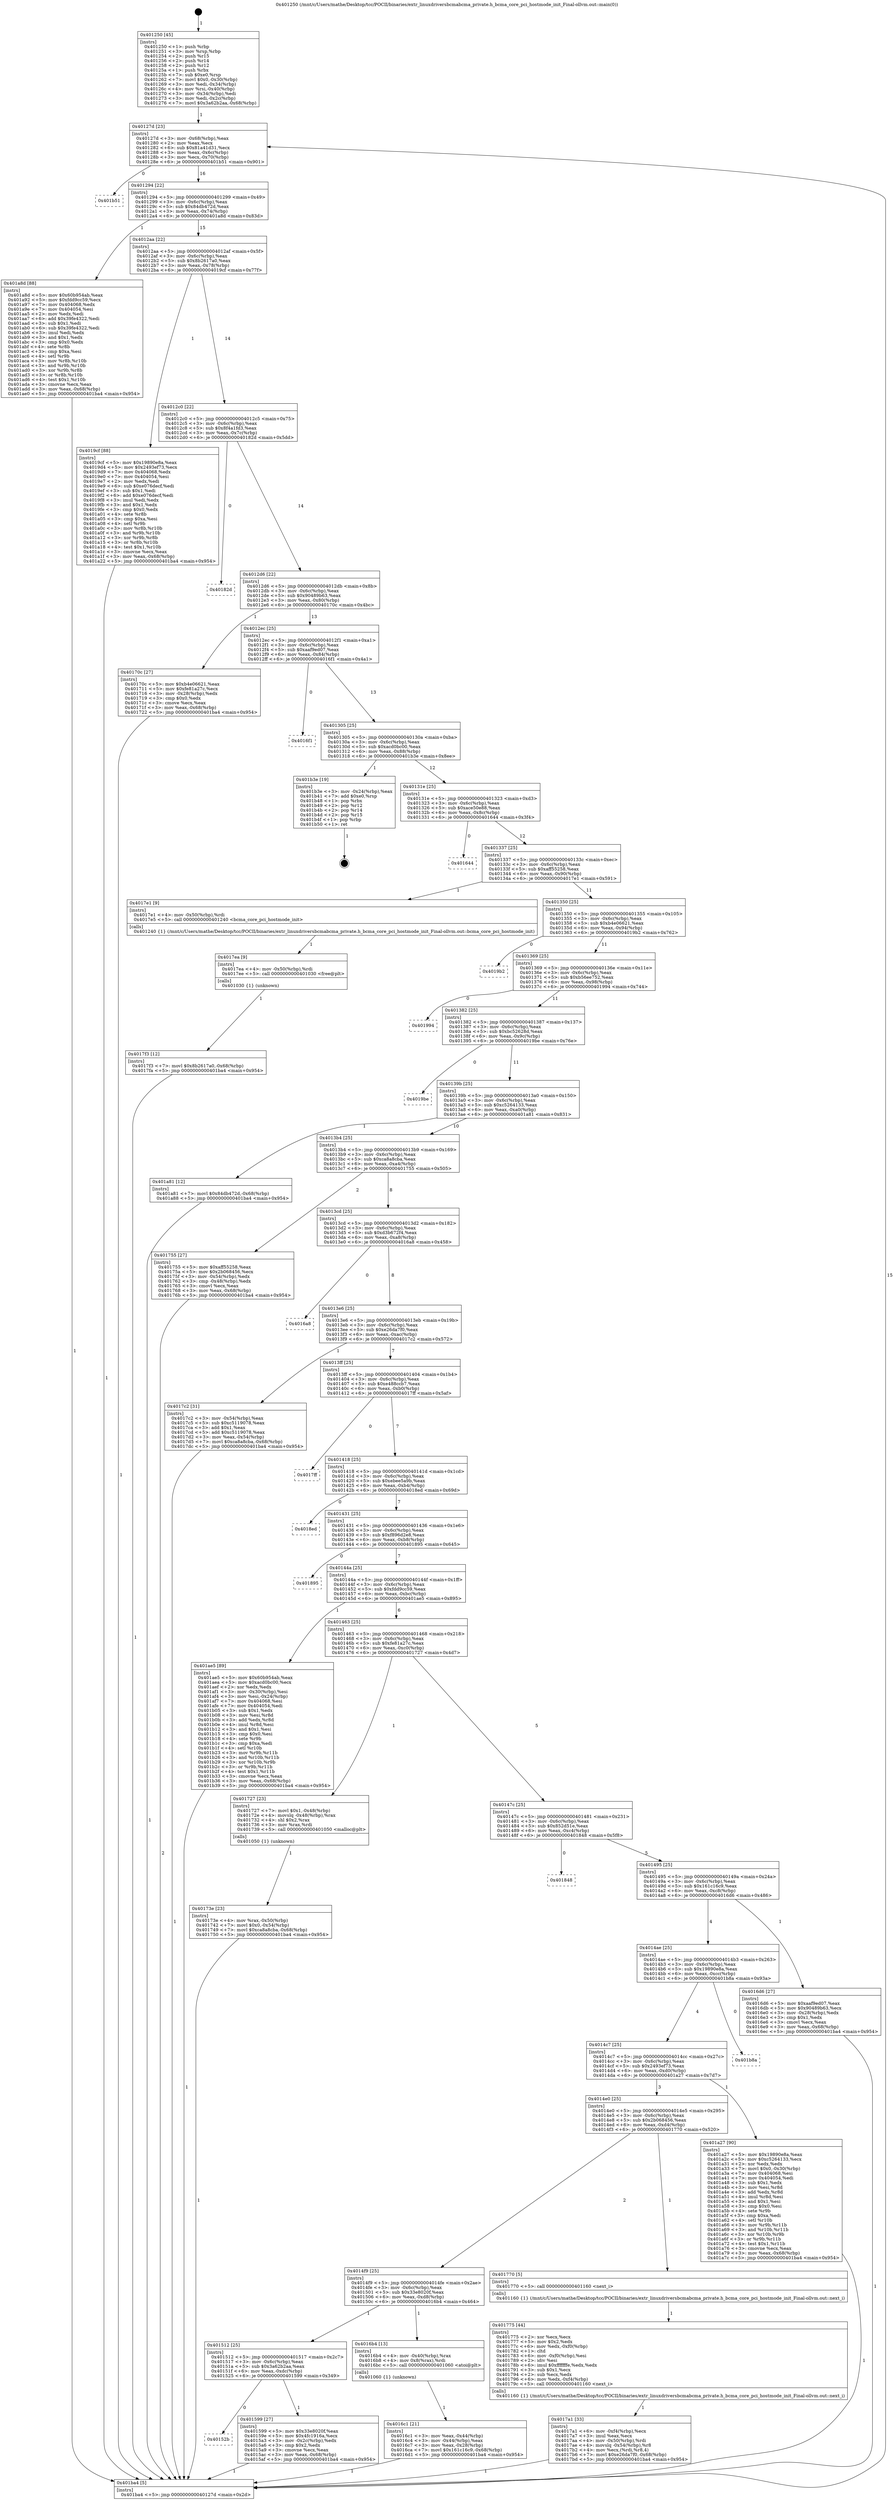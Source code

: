 digraph "0x401250" {
  label = "0x401250 (/mnt/c/Users/mathe/Desktop/tcc/POCII/binaries/extr_linuxdriversbcmabcma_private.h_bcma_core_pci_hostmode_init_Final-ollvm.out::main(0))"
  labelloc = "t"
  node[shape=record]

  Entry [label="",width=0.3,height=0.3,shape=circle,fillcolor=black,style=filled]
  "0x40127d" [label="{
     0x40127d [23]\l
     | [instrs]\l
     &nbsp;&nbsp;0x40127d \<+3\>: mov -0x68(%rbp),%eax\l
     &nbsp;&nbsp;0x401280 \<+2\>: mov %eax,%ecx\l
     &nbsp;&nbsp;0x401282 \<+6\>: sub $0x81a41d31,%ecx\l
     &nbsp;&nbsp;0x401288 \<+3\>: mov %eax,-0x6c(%rbp)\l
     &nbsp;&nbsp;0x40128b \<+3\>: mov %ecx,-0x70(%rbp)\l
     &nbsp;&nbsp;0x40128e \<+6\>: je 0000000000401b51 \<main+0x901\>\l
  }"]
  "0x401b51" [label="{
     0x401b51\l
  }", style=dashed]
  "0x401294" [label="{
     0x401294 [22]\l
     | [instrs]\l
     &nbsp;&nbsp;0x401294 \<+5\>: jmp 0000000000401299 \<main+0x49\>\l
     &nbsp;&nbsp;0x401299 \<+3\>: mov -0x6c(%rbp),%eax\l
     &nbsp;&nbsp;0x40129c \<+5\>: sub $0x84db472d,%eax\l
     &nbsp;&nbsp;0x4012a1 \<+3\>: mov %eax,-0x74(%rbp)\l
     &nbsp;&nbsp;0x4012a4 \<+6\>: je 0000000000401a8d \<main+0x83d\>\l
  }"]
  Exit [label="",width=0.3,height=0.3,shape=circle,fillcolor=black,style=filled,peripheries=2]
  "0x401a8d" [label="{
     0x401a8d [88]\l
     | [instrs]\l
     &nbsp;&nbsp;0x401a8d \<+5\>: mov $0x60b954ab,%eax\l
     &nbsp;&nbsp;0x401a92 \<+5\>: mov $0xfdd9cc59,%ecx\l
     &nbsp;&nbsp;0x401a97 \<+7\>: mov 0x404068,%edx\l
     &nbsp;&nbsp;0x401a9e \<+7\>: mov 0x404054,%esi\l
     &nbsp;&nbsp;0x401aa5 \<+2\>: mov %edx,%edi\l
     &nbsp;&nbsp;0x401aa7 \<+6\>: add $0x39fe4322,%edi\l
     &nbsp;&nbsp;0x401aad \<+3\>: sub $0x1,%edi\l
     &nbsp;&nbsp;0x401ab0 \<+6\>: sub $0x39fe4322,%edi\l
     &nbsp;&nbsp;0x401ab6 \<+3\>: imul %edi,%edx\l
     &nbsp;&nbsp;0x401ab9 \<+3\>: and $0x1,%edx\l
     &nbsp;&nbsp;0x401abc \<+3\>: cmp $0x0,%edx\l
     &nbsp;&nbsp;0x401abf \<+4\>: sete %r8b\l
     &nbsp;&nbsp;0x401ac3 \<+3\>: cmp $0xa,%esi\l
     &nbsp;&nbsp;0x401ac6 \<+4\>: setl %r9b\l
     &nbsp;&nbsp;0x401aca \<+3\>: mov %r8b,%r10b\l
     &nbsp;&nbsp;0x401acd \<+3\>: and %r9b,%r10b\l
     &nbsp;&nbsp;0x401ad0 \<+3\>: xor %r9b,%r8b\l
     &nbsp;&nbsp;0x401ad3 \<+3\>: or %r8b,%r10b\l
     &nbsp;&nbsp;0x401ad6 \<+4\>: test $0x1,%r10b\l
     &nbsp;&nbsp;0x401ada \<+3\>: cmovne %ecx,%eax\l
     &nbsp;&nbsp;0x401add \<+3\>: mov %eax,-0x68(%rbp)\l
     &nbsp;&nbsp;0x401ae0 \<+5\>: jmp 0000000000401ba4 \<main+0x954\>\l
  }"]
  "0x4012aa" [label="{
     0x4012aa [22]\l
     | [instrs]\l
     &nbsp;&nbsp;0x4012aa \<+5\>: jmp 00000000004012af \<main+0x5f\>\l
     &nbsp;&nbsp;0x4012af \<+3\>: mov -0x6c(%rbp),%eax\l
     &nbsp;&nbsp;0x4012b2 \<+5\>: sub $0x8b2617a0,%eax\l
     &nbsp;&nbsp;0x4012b7 \<+3\>: mov %eax,-0x78(%rbp)\l
     &nbsp;&nbsp;0x4012ba \<+6\>: je 00000000004019cf \<main+0x77f\>\l
  }"]
  "0x4017f3" [label="{
     0x4017f3 [12]\l
     | [instrs]\l
     &nbsp;&nbsp;0x4017f3 \<+7\>: movl $0x8b2617a0,-0x68(%rbp)\l
     &nbsp;&nbsp;0x4017fa \<+5\>: jmp 0000000000401ba4 \<main+0x954\>\l
  }"]
  "0x4019cf" [label="{
     0x4019cf [88]\l
     | [instrs]\l
     &nbsp;&nbsp;0x4019cf \<+5\>: mov $0x19890e8a,%eax\l
     &nbsp;&nbsp;0x4019d4 \<+5\>: mov $0x2493ef73,%ecx\l
     &nbsp;&nbsp;0x4019d9 \<+7\>: mov 0x404068,%edx\l
     &nbsp;&nbsp;0x4019e0 \<+7\>: mov 0x404054,%esi\l
     &nbsp;&nbsp;0x4019e7 \<+2\>: mov %edx,%edi\l
     &nbsp;&nbsp;0x4019e9 \<+6\>: sub $0xe076decf,%edi\l
     &nbsp;&nbsp;0x4019ef \<+3\>: sub $0x1,%edi\l
     &nbsp;&nbsp;0x4019f2 \<+6\>: add $0xe076decf,%edi\l
     &nbsp;&nbsp;0x4019f8 \<+3\>: imul %edi,%edx\l
     &nbsp;&nbsp;0x4019fb \<+3\>: and $0x1,%edx\l
     &nbsp;&nbsp;0x4019fe \<+3\>: cmp $0x0,%edx\l
     &nbsp;&nbsp;0x401a01 \<+4\>: sete %r8b\l
     &nbsp;&nbsp;0x401a05 \<+3\>: cmp $0xa,%esi\l
     &nbsp;&nbsp;0x401a08 \<+4\>: setl %r9b\l
     &nbsp;&nbsp;0x401a0c \<+3\>: mov %r8b,%r10b\l
     &nbsp;&nbsp;0x401a0f \<+3\>: and %r9b,%r10b\l
     &nbsp;&nbsp;0x401a12 \<+3\>: xor %r9b,%r8b\l
     &nbsp;&nbsp;0x401a15 \<+3\>: or %r8b,%r10b\l
     &nbsp;&nbsp;0x401a18 \<+4\>: test $0x1,%r10b\l
     &nbsp;&nbsp;0x401a1c \<+3\>: cmovne %ecx,%eax\l
     &nbsp;&nbsp;0x401a1f \<+3\>: mov %eax,-0x68(%rbp)\l
     &nbsp;&nbsp;0x401a22 \<+5\>: jmp 0000000000401ba4 \<main+0x954\>\l
  }"]
  "0x4012c0" [label="{
     0x4012c0 [22]\l
     | [instrs]\l
     &nbsp;&nbsp;0x4012c0 \<+5\>: jmp 00000000004012c5 \<main+0x75\>\l
     &nbsp;&nbsp;0x4012c5 \<+3\>: mov -0x6c(%rbp),%eax\l
     &nbsp;&nbsp;0x4012c8 \<+5\>: sub $0x8f4a1fd3,%eax\l
     &nbsp;&nbsp;0x4012cd \<+3\>: mov %eax,-0x7c(%rbp)\l
     &nbsp;&nbsp;0x4012d0 \<+6\>: je 000000000040182d \<main+0x5dd\>\l
  }"]
  "0x4017ea" [label="{
     0x4017ea [9]\l
     | [instrs]\l
     &nbsp;&nbsp;0x4017ea \<+4\>: mov -0x50(%rbp),%rdi\l
     &nbsp;&nbsp;0x4017ee \<+5\>: call 0000000000401030 \<free@plt\>\l
     | [calls]\l
     &nbsp;&nbsp;0x401030 \{1\} (unknown)\l
  }"]
  "0x40182d" [label="{
     0x40182d\l
  }", style=dashed]
  "0x4012d6" [label="{
     0x4012d6 [22]\l
     | [instrs]\l
     &nbsp;&nbsp;0x4012d6 \<+5\>: jmp 00000000004012db \<main+0x8b\>\l
     &nbsp;&nbsp;0x4012db \<+3\>: mov -0x6c(%rbp),%eax\l
     &nbsp;&nbsp;0x4012de \<+5\>: sub $0x90489b63,%eax\l
     &nbsp;&nbsp;0x4012e3 \<+3\>: mov %eax,-0x80(%rbp)\l
     &nbsp;&nbsp;0x4012e6 \<+6\>: je 000000000040170c \<main+0x4bc\>\l
  }"]
  "0x4017a1" [label="{
     0x4017a1 [33]\l
     | [instrs]\l
     &nbsp;&nbsp;0x4017a1 \<+6\>: mov -0xf4(%rbp),%ecx\l
     &nbsp;&nbsp;0x4017a7 \<+3\>: imul %eax,%ecx\l
     &nbsp;&nbsp;0x4017aa \<+4\>: mov -0x50(%rbp),%rdi\l
     &nbsp;&nbsp;0x4017ae \<+4\>: movslq -0x54(%rbp),%r8\l
     &nbsp;&nbsp;0x4017b2 \<+4\>: mov %ecx,(%rdi,%r8,4)\l
     &nbsp;&nbsp;0x4017b6 \<+7\>: movl $0xe26da7f0,-0x68(%rbp)\l
     &nbsp;&nbsp;0x4017bd \<+5\>: jmp 0000000000401ba4 \<main+0x954\>\l
  }"]
  "0x40170c" [label="{
     0x40170c [27]\l
     | [instrs]\l
     &nbsp;&nbsp;0x40170c \<+5\>: mov $0xb4e06621,%eax\l
     &nbsp;&nbsp;0x401711 \<+5\>: mov $0xfe81a27c,%ecx\l
     &nbsp;&nbsp;0x401716 \<+3\>: mov -0x28(%rbp),%edx\l
     &nbsp;&nbsp;0x401719 \<+3\>: cmp $0x0,%edx\l
     &nbsp;&nbsp;0x40171c \<+3\>: cmove %ecx,%eax\l
     &nbsp;&nbsp;0x40171f \<+3\>: mov %eax,-0x68(%rbp)\l
     &nbsp;&nbsp;0x401722 \<+5\>: jmp 0000000000401ba4 \<main+0x954\>\l
  }"]
  "0x4012ec" [label="{
     0x4012ec [25]\l
     | [instrs]\l
     &nbsp;&nbsp;0x4012ec \<+5\>: jmp 00000000004012f1 \<main+0xa1\>\l
     &nbsp;&nbsp;0x4012f1 \<+3\>: mov -0x6c(%rbp),%eax\l
     &nbsp;&nbsp;0x4012f4 \<+5\>: sub $0xaaf9ed07,%eax\l
     &nbsp;&nbsp;0x4012f9 \<+6\>: mov %eax,-0x84(%rbp)\l
     &nbsp;&nbsp;0x4012ff \<+6\>: je 00000000004016f1 \<main+0x4a1\>\l
  }"]
  "0x401775" [label="{
     0x401775 [44]\l
     | [instrs]\l
     &nbsp;&nbsp;0x401775 \<+2\>: xor %ecx,%ecx\l
     &nbsp;&nbsp;0x401777 \<+5\>: mov $0x2,%edx\l
     &nbsp;&nbsp;0x40177c \<+6\>: mov %edx,-0xf0(%rbp)\l
     &nbsp;&nbsp;0x401782 \<+1\>: cltd\l
     &nbsp;&nbsp;0x401783 \<+6\>: mov -0xf0(%rbp),%esi\l
     &nbsp;&nbsp;0x401789 \<+2\>: idiv %esi\l
     &nbsp;&nbsp;0x40178b \<+6\>: imul $0xfffffffe,%edx,%edx\l
     &nbsp;&nbsp;0x401791 \<+3\>: sub $0x1,%ecx\l
     &nbsp;&nbsp;0x401794 \<+2\>: sub %ecx,%edx\l
     &nbsp;&nbsp;0x401796 \<+6\>: mov %edx,-0xf4(%rbp)\l
     &nbsp;&nbsp;0x40179c \<+5\>: call 0000000000401160 \<next_i\>\l
     | [calls]\l
     &nbsp;&nbsp;0x401160 \{1\} (/mnt/c/Users/mathe/Desktop/tcc/POCII/binaries/extr_linuxdriversbcmabcma_private.h_bcma_core_pci_hostmode_init_Final-ollvm.out::next_i)\l
  }"]
  "0x4016f1" [label="{
     0x4016f1\l
  }", style=dashed]
  "0x401305" [label="{
     0x401305 [25]\l
     | [instrs]\l
     &nbsp;&nbsp;0x401305 \<+5\>: jmp 000000000040130a \<main+0xba\>\l
     &nbsp;&nbsp;0x40130a \<+3\>: mov -0x6c(%rbp),%eax\l
     &nbsp;&nbsp;0x40130d \<+5\>: sub $0xacd0bc00,%eax\l
     &nbsp;&nbsp;0x401312 \<+6\>: mov %eax,-0x88(%rbp)\l
     &nbsp;&nbsp;0x401318 \<+6\>: je 0000000000401b3e \<main+0x8ee\>\l
  }"]
  "0x40173e" [label="{
     0x40173e [23]\l
     | [instrs]\l
     &nbsp;&nbsp;0x40173e \<+4\>: mov %rax,-0x50(%rbp)\l
     &nbsp;&nbsp;0x401742 \<+7\>: movl $0x0,-0x54(%rbp)\l
     &nbsp;&nbsp;0x401749 \<+7\>: movl $0xca8a8cba,-0x68(%rbp)\l
     &nbsp;&nbsp;0x401750 \<+5\>: jmp 0000000000401ba4 \<main+0x954\>\l
  }"]
  "0x401b3e" [label="{
     0x401b3e [19]\l
     | [instrs]\l
     &nbsp;&nbsp;0x401b3e \<+3\>: mov -0x24(%rbp),%eax\l
     &nbsp;&nbsp;0x401b41 \<+7\>: add $0xe0,%rsp\l
     &nbsp;&nbsp;0x401b48 \<+1\>: pop %rbx\l
     &nbsp;&nbsp;0x401b49 \<+2\>: pop %r12\l
     &nbsp;&nbsp;0x401b4b \<+2\>: pop %r14\l
     &nbsp;&nbsp;0x401b4d \<+2\>: pop %r15\l
     &nbsp;&nbsp;0x401b4f \<+1\>: pop %rbp\l
     &nbsp;&nbsp;0x401b50 \<+1\>: ret\l
  }"]
  "0x40131e" [label="{
     0x40131e [25]\l
     | [instrs]\l
     &nbsp;&nbsp;0x40131e \<+5\>: jmp 0000000000401323 \<main+0xd3\>\l
     &nbsp;&nbsp;0x401323 \<+3\>: mov -0x6c(%rbp),%eax\l
     &nbsp;&nbsp;0x401326 \<+5\>: sub $0xace50e88,%eax\l
     &nbsp;&nbsp;0x40132b \<+6\>: mov %eax,-0x8c(%rbp)\l
     &nbsp;&nbsp;0x401331 \<+6\>: je 0000000000401644 \<main+0x3f4\>\l
  }"]
  "0x4016c1" [label="{
     0x4016c1 [21]\l
     | [instrs]\l
     &nbsp;&nbsp;0x4016c1 \<+3\>: mov %eax,-0x44(%rbp)\l
     &nbsp;&nbsp;0x4016c4 \<+3\>: mov -0x44(%rbp),%eax\l
     &nbsp;&nbsp;0x4016c7 \<+3\>: mov %eax,-0x28(%rbp)\l
     &nbsp;&nbsp;0x4016ca \<+7\>: movl $0x161c16c9,-0x68(%rbp)\l
     &nbsp;&nbsp;0x4016d1 \<+5\>: jmp 0000000000401ba4 \<main+0x954\>\l
  }"]
  "0x401644" [label="{
     0x401644\l
  }", style=dashed]
  "0x401337" [label="{
     0x401337 [25]\l
     | [instrs]\l
     &nbsp;&nbsp;0x401337 \<+5\>: jmp 000000000040133c \<main+0xec\>\l
     &nbsp;&nbsp;0x40133c \<+3\>: mov -0x6c(%rbp),%eax\l
     &nbsp;&nbsp;0x40133f \<+5\>: sub $0xaff55258,%eax\l
     &nbsp;&nbsp;0x401344 \<+6\>: mov %eax,-0x90(%rbp)\l
     &nbsp;&nbsp;0x40134a \<+6\>: je 00000000004017e1 \<main+0x591\>\l
  }"]
  "0x401250" [label="{
     0x401250 [45]\l
     | [instrs]\l
     &nbsp;&nbsp;0x401250 \<+1\>: push %rbp\l
     &nbsp;&nbsp;0x401251 \<+3\>: mov %rsp,%rbp\l
     &nbsp;&nbsp;0x401254 \<+2\>: push %r15\l
     &nbsp;&nbsp;0x401256 \<+2\>: push %r14\l
     &nbsp;&nbsp;0x401258 \<+2\>: push %r12\l
     &nbsp;&nbsp;0x40125a \<+1\>: push %rbx\l
     &nbsp;&nbsp;0x40125b \<+7\>: sub $0xe0,%rsp\l
     &nbsp;&nbsp;0x401262 \<+7\>: movl $0x0,-0x30(%rbp)\l
     &nbsp;&nbsp;0x401269 \<+3\>: mov %edi,-0x34(%rbp)\l
     &nbsp;&nbsp;0x40126c \<+4\>: mov %rsi,-0x40(%rbp)\l
     &nbsp;&nbsp;0x401270 \<+3\>: mov -0x34(%rbp),%edi\l
     &nbsp;&nbsp;0x401273 \<+3\>: mov %edi,-0x2c(%rbp)\l
     &nbsp;&nbsp;0x401276 \<+7\>: movl $0x3a62b2aa,-0x68(%rbp)\l
  }"]
  "0x4017e1" [label="{
     0x4017e1 [9]\l
     | [instrs]\l
     &nbsp;&nbsp;0x4017e1 \<+4\>: mov -0x50(%rbp),%rdi\l
     &nbsp;&nbsp;0x4017e5 \<+5\>: call 0000000000401240 \<bcma_core_pci_hostmode_init\>\l
     | [calls]\l
     &nbsp;&nbsp;0x401240 \{1\} (/mnt/c/Users/mathe/Desktop/tcc/POCII/binaries/extr_linuxdriversbcmabcma_private.h_bcma_core_pci_hostmode_init_Final-ollvm.out::bcma_core_pci_hostmode_init)\l
  }"]
  "0x401350" [label="{
     0x401350 [25]\l
     | [instrs]\l
     &nbsp;&nbsp;0x401350 \<+5\>: jmp 0000000000401355 \<main+0x105\>\l
     &nbsp;&nbsp;0x401355 \<+3\>: mov -0x6c(%rbp),%eax\l
     &nbsp;&nbsp;0x401358 \<+5\>: sub $0xb4e06621,%eax\l
     &nbsp;&nbsp;0x40135d \<+6\>: mov %eax,-0x94(%rbp)\l
     &nbsp;&nbsp;0x401363 \<+6\>: je 00000000004019b2 \<main+0x762\>\l
  }"]
  "0x401ba4" [label="{
     0x401ba4 [5]\l
     | [instrs]\l
     &nbsp;&nbsp;0x401ba4 \<+5\>: jmp 000000000040127d \<main+0x2d\>\l
  }"]
  "0x4019b2" [label="{
     0x4019b2\l
  }", style=dashed]
  "0x401369" [label="{
     0x401369 [25]\l
     | [instrs]\l
     &nbsp;&nbsp;0x401369 \<+5\>: jmp 000000000040136e \<main+0x11e\>\l
     &nbsp;&nbsp;0x40136e \<+3\>: mov -0x6c(%rbp),%eax\l
     &nbsp;&nbsp;0x401371 \<+5\>: sub $0xb56ee752,%eax\l
     &nbsp;&nbsp;0x401376 \<+6\>: mov %eax,-0x98(%rbp)\l
     &nbsp;&nbsp;0x40137c \<+6\>: je 0000000000401994 \<main+0x744\>\l
  }"]
  "0x40152b" [label="{
     0x40152b\l
  }", style=dashed]
  "0x401994" [label="{
     0x401994\l
  }", style=dashed]
  "0x401382" [label="{
     0x401382 [25]\l
     | [instrs]\l
     &nbsp;&nbsp;0x401382 \<+5\>: jmp 0000000000401387 \<main+0x137\>\l
     &nbsp;&nbsp;0x401387 \<+3\>: mov -0x6c(%rbp),%eax\l
     &nbsp;&nbsp;0x40138a \<+5\>: sub $0xbc52628d,%eax\l
     &nbsp;&nbsp;0x40138f \<+6\>: mov %eax,-0x9c(%rbp)\l
     &nbsp;&nbsp;0x401395 \<+6\>: je 00000000004019be \<main+0x76e\>\l
  }"]
  "0x401599" [label="{
     0x401599 [27]\l
     | [instrs]\l
     &nbsp;&nbsp;0x401599 \<+5\>: mov $0x33e8020f,%eax\l
     &nbsp;&nbsp;0x40159e \<+5\>: mov $0x4fc1916a,%ecx\l
     &nbsp;&nbsp;0x4015a3 \<+3\>: mov -0x2c(%rbp),%edx\l
     &nbsp;&nbsp;0x4015a6 \<+3\>: cmp $0x2,%edx\l
     &nbsp;&nbsp;0x4015a9 \<+3\>: cmovne %ecx,%eax\l
     &nbsp;&nbsp;0x4015ac \<+3\>: mov %eax,-0x68(%rbp)\l
     &nbsp;&nbsp;0x4015af \<+5\>: jmp 0000000000401ba4 \<main+0x954\>\l
  }"]
  "0x4019be" [label="{
     0x4019be\l
  }", style=dashed]
  "0x40139b" [label="{
     0x40139b [25]\l
     | [instrs]\l
     &nbsp;&nbsp;0x40139b \<+5\>: jmp 00000000004013a0 \<main+0x150\>\l
     &nbsp;&nbsp;0x4013a0 \<+3\>: mov -0x6c(%rbp),%eax\l
     &nbsp;&nbsp;0x4013a3 \<+5\>: sub $0xc5264133,%eax\l
     &nbsp;&nbsp;0x4013a8 \<+6\>: mov %eax,-0xa0(%rbp)\l
     &nbsp;&nbsp;0x4013ae \<+6\>: je 0000000000401a81 \<main+0x831\>\l
  }"]
  "0x401512" [label="{
     0x401512 [25]\l
     | [instrs]\l
     &nbsp;&nbsp;0x401512 \<+5\>: jmp 0000000000401517 \<main+0x2c7\>\l
     &nbsp;&nbsp;0x401517 \<+3\>: mov -0x6c(%rbp),%eax\l
     &nbsp;&nbsp;0x40151a \<+5\>: sub $0x3a62b2aa,%eax\l
     &nbsp;&nbsp;0x40151f \<+6\>: mov %eax,-0xdc(%rbp)\l
     &nbsp;&nbsp;0x401525 \<+6\>: je 0000000000401599 \<main+0x349\>\l
  }"]
  "0x401a81" [label="{
     0x401a81 [12]\l
     | [instrs]\l
     &nbsp;&nbsp;0x401a81 \<+7\>: movl $0x84db472d,-0x68(%rbp)\l
     &nbsp;&nbsp;0x401a88 \<+5\>: jmp 0000000000401ba4 \<main+0x954\>\l
  }"]
  "0x4013b4" [label="{
     0x4013b4 [25]\l
     | [instrs]\l
     &nbsp;&nbsp;0x4013b4 \<+5\>: jmp 00000000004013b9 \<main+0x169\>\l
     &nbsp;&nbsp;0x4013b9 \<+3\>: mov -0x6c(%rbp),%eax\l
     &nbsp;&nbsp;0x4013bc \<+5\>: sub $0xca8a8cba,%eax\l
     &nbsp;&nbsp;0x4013c1 \<+6\>: mov %eax,-0xa4(%rbp)\l
     &nbsp;&nbsp;0x4013c7 \<+6\>: je 0000000000401755 \<main+0x505\>\l
  }"]
  "0x4016b4" [label="{
     0x4016b4 [13]\l
     | [instrs]\l
     &nbsp;&nbsp;0x4016b4 \<+4\>: mov -0x40(%rbp),%rax\l
     &nbsp;&nbsp;0x4016b8 \<+4\>: mov 0x8(%rax),%rdi\l
     &nbsp;&nbsp;0x4016bc \<+5\>: call 0000000000401060 \<atoi@plt\>\l
     | [calls]\l
     &nbsp;&nbsp;0x401060 \{1\} (unknown)\l
  }"]
  "0x401755" [label="{
     0x401755 [27]\l
     | [instrs]\l
     &nbsp;&nbsp;0x401755 \<+5\>: mov $0xaff55258,%eax\l
     &nbsp;&nbsp;0x40175a \<+5\>: mov $0x2b068456,%ecx\l
     &nbsp;&nbsp;0x40175f \<+3\>: mov -0x54(%rbp),%edx\l
     &nbsp;&nbsp;0x401762 \<+3\>: cmp -0x48(%rbp),%edx\l
     &nbsp;&nbsp;0x401765 \<+3\>: cmovl %ecx,%eax\l
     &nbsp;&nbsp;0x401768 \<+3\>: mov %eax,-0x68(%rbp)\l
     &nbsp;&nbsp;0x40176b \<+5\>: jmp 0000000000401ba4 \<main+0x954\>\l
  }"]
  "0x4013cd" [label="{
     0x4013cd [25]\l
     | [instrs]\l
     &nbsp;&nbsp;0x4013cd \<+5\>: jmp 00000000004013d2 \<main+0x182\>\l
     &nbsp;&nbsp;0x4013d2 \<+3\>: mov -0x6c(%rbp),%eax\l
     &nbsp;&nbsp;0x4013d5 \<+5\>: sub $0xd3b672f4,%eax\l
     &nbsp;&nbsp;0x4013da \<+6\>: mov %eax,-0xa8(%rbp)\l
     &nbsp;&nbsp;0x4013e0 \<+6\>: je 00000000004016a8 \<main+0x458\>\l
  }"]
  "0x4014f9" [label="{
     0x4014f9 [25]\l
     | [instrs]\l
     &nbsp;&nbsp;0x4014f9 \<+5\>: jmp 00000000004014fe \<main+0x2ae\>\l
     &nbsp;&nbsp;0x4014fe \<+3\>: mov -0x6c(%rbp),%eax\l
     &nbsp;&nbsp;0x401501 \<+5\>: sub $0x33e8020f,%eax\l
     &nbsp;&nbsp;0x401506 \<+6\>: mov %eax,-0xd8(%rbp)\l
     &nbsp;&nbsp;0x40150c \<+6\>: je 00000000004016b4 \<main+0x464\>\l
  }"]
  "0x4016a8" [label="{
     0x4016a8\l
  }", style=dashed]
  "0x4013e6" [label="{
     0x4013e6 [25]\l
     | [instrs]\l
     &nbsp;&nbsp;0x4013e6 \<+5\>: jmp 00000000004013eb \<main+0x19b\>\l
     &nbsp;&nbsp;0x4013eb \<+3\>: mov -0x6c(%rbp),%eax\l
     &nbsp;&nbsp;0x4013ee \<+5\>: sub $0xe26da7f0,%eax\l
     &nbsp;&nbsp;0x4013f3 \<+6\>: mov %eax,-0xac(%rbp)\l
     &nbsp;&nbsp;0x4013f9 \<+6\>: je 00000000004017c2 \<main+0x572\>\l
  }"]
  "0x401770" [label="{
     0x401770 [5]\l
     | [instrs]\l
     &nbsp;&nbsp;0x401770 \<+5\>: call 0000000000401160 \<next_i\>\l
     | [calls]\l
     &nbsp;&nbsp;0x401160 \{1\} (/mnt/c/Users/mathe/Desktop/tcc/POCII/binaries/extr_linuxdriversbcmabcma_private.h_bcma_core_pci_hostmode_init_Final-ollvm.out::next_i)\l
  }"]
  "0x4017c2" [label="{
     0x4017c2 [31]\l
     | [instrs]\l
     &nbsp;&nbsp;0x4017c2 \<+3\>: mov -0x54(%rbp),%eax\l
     &nbsp;&nbsp;0x4017c5 \<+5\>: sub $0xc5119078,%eax\l
     &nbsp;&nbsp;0x4017ca \<+3\>: add $0x1,%eax\l
     &nbsp;&nbsp;0x4017cd \<+5\>: add $0xc5119078,%eax\l
     &nbsp;&nbsp;0x4017d2 \<+3\>: mov %eax,-0x54(%rbp)\l
     &nbsp;&nbsp;0x4017d5 \<+7\>: movl $0xca8a8cba,-0x68(%rbp)\l
     &nbsp;&nbsp;0x4017dc \<+5\>: jmp 0000000000401ba4 \<main+0x954\>\l
  }"]
  "0x4013ff" [label="{
     0x4013ff [25]\l
     | [instrs]\l
     &nbsp;&nbsp;0x4013ff \<+5\>: jmp 0000000000401404 \<main+0x1b4\>\l
     &nbsp;&nbsp;0x401404 \<+3\>: mov -0x6c(%rbp),%eax\l
     &nbsp;&nbsp;0x401407 \<+5\>: sub $0xe488ccb7,%eax\l
     &nbsp;&nbsp;0x40140c \<+6\>: mov %eax,-0xb0(%rbp)\l
     &nbsp;&nbsp;0x401412 \<+6\>: je 00000000004017ff \<main+0x5af\>\l
  }"]
  "0x4014e0" [label="{
     0x4014e0 [25]\l
     | [instrs]\l
     &nbsp;&nbsp;0x4014e0 \<+5\>: jmp 00000000004014e5 \<main+0x295\>\l
     &nbsp;&nbsp;0x4014e5 \<+3\>: mov -0x6c(%rbp),%eax\l
     &nbsp;&nbsp;0x4014e8 \<+5\>: sub $0x2b068456,%eax\l
     &nbsp;&nbsp;0x4014ed \<+6\>: mov %eax,-0xd4(%rbp)\l
     &nbsp;&nbsp;0x4014f3 \<+6\>: je 0000000000401770 \<main+0x520\>\l
  }"]
  "0x4017ff" [label="{
     0x4017ff\l
  }", style=dashed]
  "0x401418" [label="{
     0x401418 [25]\l
     | [instrs]\l
     &nbsp;&nbsp;0x401418 \<+5\>: jmp 000000000040141d \<main+0x1cd\>\l
     &nbsp;&nbsp;0x40141d \<+3\>: mov -0x6c(%rbp),%eax\l
     &nbsp;&nbsp;0x401420 \<+5\>: sub $0xebee5a9b,%eax\l
     &nbsp;&nbsp;0x401425 \<+6\>: mov %eax,-0xb4(%rbp)\l
     &nbsp;&nbsp;0x40142b \<+6\>: je 00000000004018ed \<main+0x69d\>\l
  }"]
  "0x401a27" [label="{
     0x401a27 [90]\l
     | [instrs]\l
     &nbsp;&nbsp;0x401a27 \<+5\>: mov $0x19890e8a,%eax\l
     &nbsp;&nbsp;0x401a2c \<+5\>: mov $0xc5264133,%ecx\l
     &nbsp;&nbsp;0x401a31 \<+2\>: xor %edx,%edx\l
     &nbsp;&nbsp;0x401a33 \<+7\>: movl $0x0,-0x30(%rbp)\l
     &nbsp;&nbsp;0x401a3a \<+7\>: mov 0x404068,%esi\l
     &nbsp;&nbsp;0x401a41 \<+7\>: mov 0x404054,%edi\l
     &nbsp;&nbsp;0x401a48 \<+3\>: sub $0x1,%edx\l
     &nbsp;&nbsp;0x401a4b \<+3\>: mov %esi,%r8d\l
     &nbsp;&nbsp;0x401a4e \<+3\>: add %edx,%r8d\l
     &nbsp;&nbsp;0x401a51 \<+4\>: imul %r8d,%esi\l
     &nbsp;&nbsp;0x401a55 \<+3\>: and $0x1,%esi\l
     &nbsp;&nbsp;0x401a58 \<+3\>: cmp $0x0,%esi\l
     &nbsp;&nbsp;0x401a5b \<+4\>: sete %r9b\l
     &nbsp;&nbsp;0x401a5f \<+3\>: cmp $0xa,%edi\l
     &nbsp;&nbsp;0x401a62 \<+4\>: setl %r10b\l
     &nbsp;&nbsp;0x401a66 \<+3\>: mov %r9b,%r11b\l
     &nbsp;&nbsp;0x401a69 \<+3\>: and %r10b,%r11b\l
     &nbsp;&nbsp;0x401a6c \<+3\>: xor %r10b,%r9b\l
     &nbsp;&nbsp;0x401a6f \<+3\>: or %r9b,%r11b\l
     &nbsp;&nbsp;0x401a72 \<+4\>: test $0x1,%r11b\l
     &nbsp;&nbsp;0x401a76 \<+3\>: cmovne %ecx,%eax\l
     &nbsp;&nbsp;0x401a79 \<+3\>: mov %eax,-0x68(%rbp)\l
     &nbsp;&nbsp;0x401a7c \<+5\>: jmp 0000000000401ba4 \<main+0x954\>\l
  }"]
  "0x4018ed" [label="{
     0x4018ed\l
  }", style=dashed]
  "0x401431" [label="{
     0x401431 [25]\l
     | [instrs]\l
     &nbsp;&nbsp;0x401431 \<+5\>: jmp 0000000000401436 \<main+0x1e6\>\l
     &nbsp;&nbsp;0x401436 \<+3\>: mov -0x6c(%rbp),%eax\l
     &nbsp;&nbsp;0x401439 \<+5\>: sub $0xf896d2e8,%eax\l
     &nbsp;&nbsp;0x40143e \<+6\>: mov %eax,-0xb8(%rbp)\l
     &nbsp;&nbsp;0x401444 \<+6\>: je 0000000000401895 \<main+0x645\>\l
  }"]
  "0x4014c7" [label="{
     0x4014c7 [25]\l
     | [instrs]\l
     &nbsp;&nbsp;0x4014c7 \<+5\>: jmp 00000000004014cc \<main+0x27c\>\l
     &nbsp;&nbsp;0x4014cc \<+3\>: mov -0x6c(%rbp),%eax\l
     &nbsp;&nbsp;0x4014cf \<+5\>: sub $0x2493ef73,%eax\l
     &nbsp;&nbsp;0x4014d4 \<+6\>: mov %eax,-0xd0(%rbp)\l
     &nbsp;&nbsp;0x4014da \<+6\>: je 0000000000401a27 \<main+0x7d7\>\l
  }"]
  "0x401895" [label="{
     0x401895\l
  }", style=dashed]
  "0x40144a" [label="{
     0x40144a [25]\l
     | [instrs]\l
     &nbsp;&nbsp;0x40144a \<+5\>: jmp 000000000040144f \<main+0x1ff\>\l
     &nbsp;&nbsp;0x40144f \<+3\>: mov -0x6c(%rbp),%eax\l
     &nbsp;&nbsp;0x401452 \<+5\>: sub $0xfdd9cc59,%eax\l
     &nbsp;&nbsp;0x401457 \<+6\>: mov %eax,-0xbc(%rbp)\l
     &nbsp;&nbsp;0x40145d \<+6\>: je 0000000000401ae5 \<main+0x895\>\l
  }"]
  "0x401b8a" [label="{
     0x401b8a\l
  }", style=dashed]
  "0x401ae5" [label="{
     0x401ae5 [89]\l
     | [instrs]\l
     &nbsp;&nbsp;0x401ae5 \<+5\>: mov $0x60b954ab,%eax\l
     &nbsp;&nbsp;0x401aea \<+5\>: mov $0xacd0bc00,%ecx\l
     &nbsp;&nbsp;0x401aef \<+2\>: xor %edx,%edx\l
     &nbsp;&nbsp;0x401af1 \<+3\>: mov -0x30(%rbp),%esi\l
     &nbsp;&nbsp;0x401af4 \<+3\>: mov %esi,-0x24(%rbp)\l
     &nbsp;&nbsp;0x401af7 \<+7\>: mov 0x404068,%esi\l
     &nbsp;&nbsp;0x401afe \<+7\>: mov 0x404054,%edi\l
     &nbsp;&nbsp;0x401b05 \<+3\>: sub $0x1,%edx\l
     &nbsp;&nbsp;0x401b08 \<+3\>: mov %esi,%r8d\l
     &nbsp;&nbsp;0x401b0b \<+3\>: add %edx,%r8d\l
     &nbsp;&nbsp;0x401b0e \<+4\>: imul %r8d,%esi\l
     &nbsp;&nbsp;0x401b12 \<+3\>: and $0x1,%esi\l
     &nbsp;&nbsp;0x401b15 \<+3\>: cmp $0x0,%esi\l
     &nbsp;&nbsp;0x401b18 \<+4\>: sete %r9b\l
     &nbsp;&nbsp;0x401b1c \<+3\>: cmp $0xa,%edi\l
     &nbsp;&nbsp;0x401b1f \<+4\>: setl %r10b\l
     &nbsp;&nbsp;0x401b23 \<+3\>: mov %r9b,%r11b\l
     &nbsp;&nbsp;0x401b26 \<+3\>: and %r10b,%r11b\l
     &nbsp;&nbsp;0x401b29 \<+3\>: xor %r10b,%r9b\l
     &nbsp;&nbsp;0x401b2c \<+3\>: or %r9b,%r11b\l
     &nbsp;&nbsp;0x401b2f \<+4\>: test $0x1,%r11b\l
     &nbsp;&nbsp;0x401b33 \<+3\>: cmovne %ecx,%eax\l
     &nbsp;&nbsp;0x401b36 \<+3\>: mov %eax,-0x68(%rbp)\l
     &nbsp;&nbsp;0x401b39 \<+5\>: jmp 0000000000401ba4 \<main+0x954\>\l
  }"]
  "0x401463" [label="{
     0x401463 [25]\l
     | [instrs]\l
     &nbsp;&nbsp;0x401463 \<+5\>: jmp 0000000000401468 \<main+0x218\>\l
     &nbsp;&nbsp;0x401468 \<+3\>: mov -0x6c(%rbp),%eax\l
     &nbsp;&nbsp;0x40146b \<+5\>: sub $0xfe81a27c,%eax\l
     &nbsp;&nbsp;0x401470 \<+6\>: mov %eax,-0xc0(%rbp)\l
     &nbsp;&nbsp;0x401476 \<+6\>: je 0000000000401727 \<main+0x4d7\>\l
  }"]
  "0x4014ae" [label="{
     0x4014ae [25]\l
     | [instrs]\l
     &nbsp;&nbsp;0x4014ae \<+5\>: jmp 00000000004014b3 \<main+0x263\>\l
     &nbsp;&nbsp;0x4014b3 \<+3\>: mov -0x6c(%rbp),%eax\l
     &nbsp;&nbsp;0x4014b6 \<+5\>: sub $0x19890e8a,%eax\l
     &nbsp;&nbsp;0x4014bb \<+6\>: mov %eax,-0xcc(%rbp)\l
     &nbsp;&nbsp;0x4014c1 \<+6\>: je 0000000000401b8a \<main+0x93a\>\l
  }"]
  "0x401727" [label="{
     0x401727 [23]\l
     | [instrs]\l
     &nbsp;&nbsp;0x401727 \<+7\>: movl $0x1,-0x48(%rbp)\l
     &nbsp;&nbsp;0x40172e \<+4\>: movslq -0x48(%rbp),%rax\l
     &nbsp;&nbsp;0x401732 \<+4\>: shl $0x2,%rax\l
     &nbsp;&nbsp;0x401736 \<+3\>: mov %rax,%rdi\l
     &nbsp;&nbsp;0x401739 \<+5\>: call 0000000000401050 \<malloc@plt\>\l
     | [calls]\l
     &nbsp;&nbsp;0x401050 \{1\} (unknown)\l
  }"]
  "0x40147c" [label="{
     0x40147c [25]\l
     | [instrs]\l
     &nbsp;&nbsp;0x40147c \<+5\>: jmp 0000000000401481 \<main+0x231\>\l
     &nbsp;&nbsp;0x401481 \<+3\>: mov -0x6c(%rbp),%eax\l
     &nbsp;&nbsp;0x401484 \<+5\>: sub $0x852d51e,%eax\l
     &nbsp;&nbsp;0x401489 \<+6\>: mov %eax,-0xc4(%rbp)\l
     &nbsp;&nbsp;0x40148f \<+6\>: je 0000000000401848 \<main+0x5f8\>\l
  }"]
  "0x4016d6" [label="{
     0x4016d6 [27]\l
     | [instrs]\l
     &nbsp;&nbsp;0x4016d6 \<+5\>: mov $0xaaf9ed07,%eax\l
     &nbsp;&nbsp;0x4016db \<+5\>: mov $0x90489b63,%ecx\l
     &nbsp;&nbsp;0x4016e0 \<+3\>: mov -0x28(%rbp),%edx\l
     &nbsp;&nbsp;0x4016e3 \<+3\>: cmp $0x1,%edx\l
     &nbsp;&nbsp;0x4016e6 \<+3\>: cmovl %ecx,%eax\l
     &nbsp;&nbsp;0x4016e9 \<+3\>: mov %eax,-0x68(%rbp)\l
     &nbsp;&nbsp;0x4016ec \<+5\>: jmp 0000000000401ba4 \<main+0x954\>\l
  }"]
  "0x401848" [label="{
     0x401848\l
  }", style=dashed]
  "0x401495" [label="{
     0x401495 [25]\l
     | [instrs]\l
     &nbsp;&nbsp;0x401495 \<+5\>: jmp 000000000040149a \<main+0x24a\>\l
     &nbsp;&nbsp;0x40149a \<+3\>: mov -0x6c(%rbp),%eax\l
     &nbsp;&nbsp;0x40149d \<+5\>: sub $0x161c16c9,%eax\l
     &nbsp;&nbsp;0x4014a2 \<+6\>: mov %eax,-0xc8(%rbp)\l
     &nbsp;&nbsp;0x4014a8 \<+6\>: je 00000000004016d6 \<main+0x486\>\l
  }"]
  Entry -> "0x401250" [label=" 1"]
  "0x40127d" -> "0x401b51" [label=" 0"]
  "0x40127d" -> "0x401294" [label=" 16"]
  "0x401b3e" -> Exit [label=" 1"]
  "0x401294" -> "0x401a8d" [label=" 1"]
  "0x401294" -> "0x4012aa" [label=" 15"]
  "0x401ae5" -> "0x401ba4" [label=" 1"]
  "0x4012aa" -> "0x4019cf" [label=" 1"]
  "0x4012aa" -> "0x4012c0" [label=" 14"]
  "0x401a8d" -> "0x401ba4" [label=" 1"]
  "0x4012c0" -> "0x40182d" [label=" 0"]
  "0x4012c0" -> "0x4012d6" [label=" 14"]
  "0x401a81" -> "0x401ba4" [label=" 1"]
  "0x4012d6" -> "0x40170c" [label=" 1"]
  "0x4012d6" -> "0x4012ec" [label=" 13"]
  "0x401a27" -> "0x401ba4" [label=" 1"]
  "0x4012ec" -> "0x4016f1" [label=" 0"]
  "0x4012ec" -> "0x401305" [label=" 13"]
  "0x4019cf" -> "0x401ba4" [label=" 1"]
  "0x401305" -> "0x401b3e" [label=" 1"]
  "0x401305" -> "0x40131e" [label=" 12"]
  "0x4017f3" -> "0x401ba4" [label=" 1"]
  "0x40131e" -> "0x401644" [label=" 0"]
  "0x40131e" -> "0x401337" [label=" 12"]
  "0x4017ea" -> "0x4017f3" [label=" 1"]
  "0x401337" -> "0x4017e1" [label=" 1"]
  "0x401337" -> "0x401350" [label=" 11"]
  "0x4017e1" -> "0x4017ea" [label=" 1"]
  "0x401350" -> "0x4019b2" [label=" 0"]
  "0x401350" -> "0x401369" [label=" 11"]
  "0x4017c2" -> "0x401ba4" [label=" 1"]
  "0x401369" -> "0x401994" [label=" 0"]
  "0x401369" -> "0x401382" [label=" 11"]
  "0x4017a1" -> "0x401ba4" [label=" 1"]
  "0x401382" -> "0x4019be" [label=" 0"]
  "0x401382" -> "0x40139b" [label=" 11"]
  "0x401775" -> "0x4017a1" [label=" 1"]
  "0x40139b" -> "0x401a81" [label=" 1"]
  "0x40139b" -> "0x4013b4" [label=" 10"]
  "0x401755" -> "0x401ba4" [label=" 2"]
  "0x4013b4" -> "0x401755" [label=" 2"]
  "0x4013b4" -> "0x4013cd" [label=" 8"]
  "0x40173e" -> "0x401ba4" [label=" 1"]
  "0x4013cd" -> "0x4016a8" [label=" 0"]
  "0x4013cd" -> "0x4013e6" [label=" 8"]
  "0x40170c" -> "0x401ba4" [label=" 1"]
  "0x4013e6" -> "0x4017c2" [label=" 1"]
  "0x4013e6" -> "0x4013ff" [label=" 7"]
  "0x4016d6" -> "0x401ba4" [label=" 1"]
  "0x4013ff" -> "0x4017ff" [label=" 0"]
  "0x4013ff" -> "0x401418" [label=" 7"]
  "0x4016b4" -> "0x4016c1" [label=" 1"]
  "0x401418" -> "0x4018ed" [label=" 0"]
  "0x401418" -> "0x401431" [label=" 7"]
  "0x401ba4" -> "0x40127d" [label=" 15"]
  "0x401431" -> "0x401895" [label=" 0"]
  "0x401431" -> "0x40144a" [label=" 7"]
  "0x401599" -> "0x401ba4" [label=" 1"]
  "0x40144a" -> "0x401ae5" [label=" 1"]
  "0x40144a" -> "0x401463" [label=" 6"]
  "0x401512" -> "0x40152b" [label=" 0"]
  "0x401463" -> "0x401727" [label=" 1"]
  "0x401463" -> "0x40147c" [label=" 5"]
  "0x401770" -> "0x401775" [label=" 1"]
  "0x40147c" -> "0x401848" [label=" 0"]
  "0x40147c" -> "0x401495" [label=" 5"]
  "0x4014f9" -> "0x401512" [label=" 1"]
  "0x401495" -> "0x4016d6" [label=" 1"]
  "0x401495" -> "0x4014ae" [label=" 4"]
  "0x401512" -> "0x401599" [label=" 1"]
  "0x4014ae" -> "0x401b8a" [label=" 0"]
  "0x4014ae" -> "0x4014c7" [label=" 4"]
  "0x401250" -> "0x40127d" [label=" 1"]
  "0x4014c7" -> "0x401a27" [label=" 1"]
  "0x4014c7" -> "0x4014e0" [label=" 3"]
  "0x4016c1" -> "0x401ba4" [label=" 1"]
  "0x4014e0" -> "0x401770" [label=" 1"]
  "0x4014e0" -> "0x4014f9" [label=" 2"]
  "0x401727" -> "0x40173e" [label=" 1"]
  "0x4014f9" -> "0x4016b4" [label=" 1"]
}
